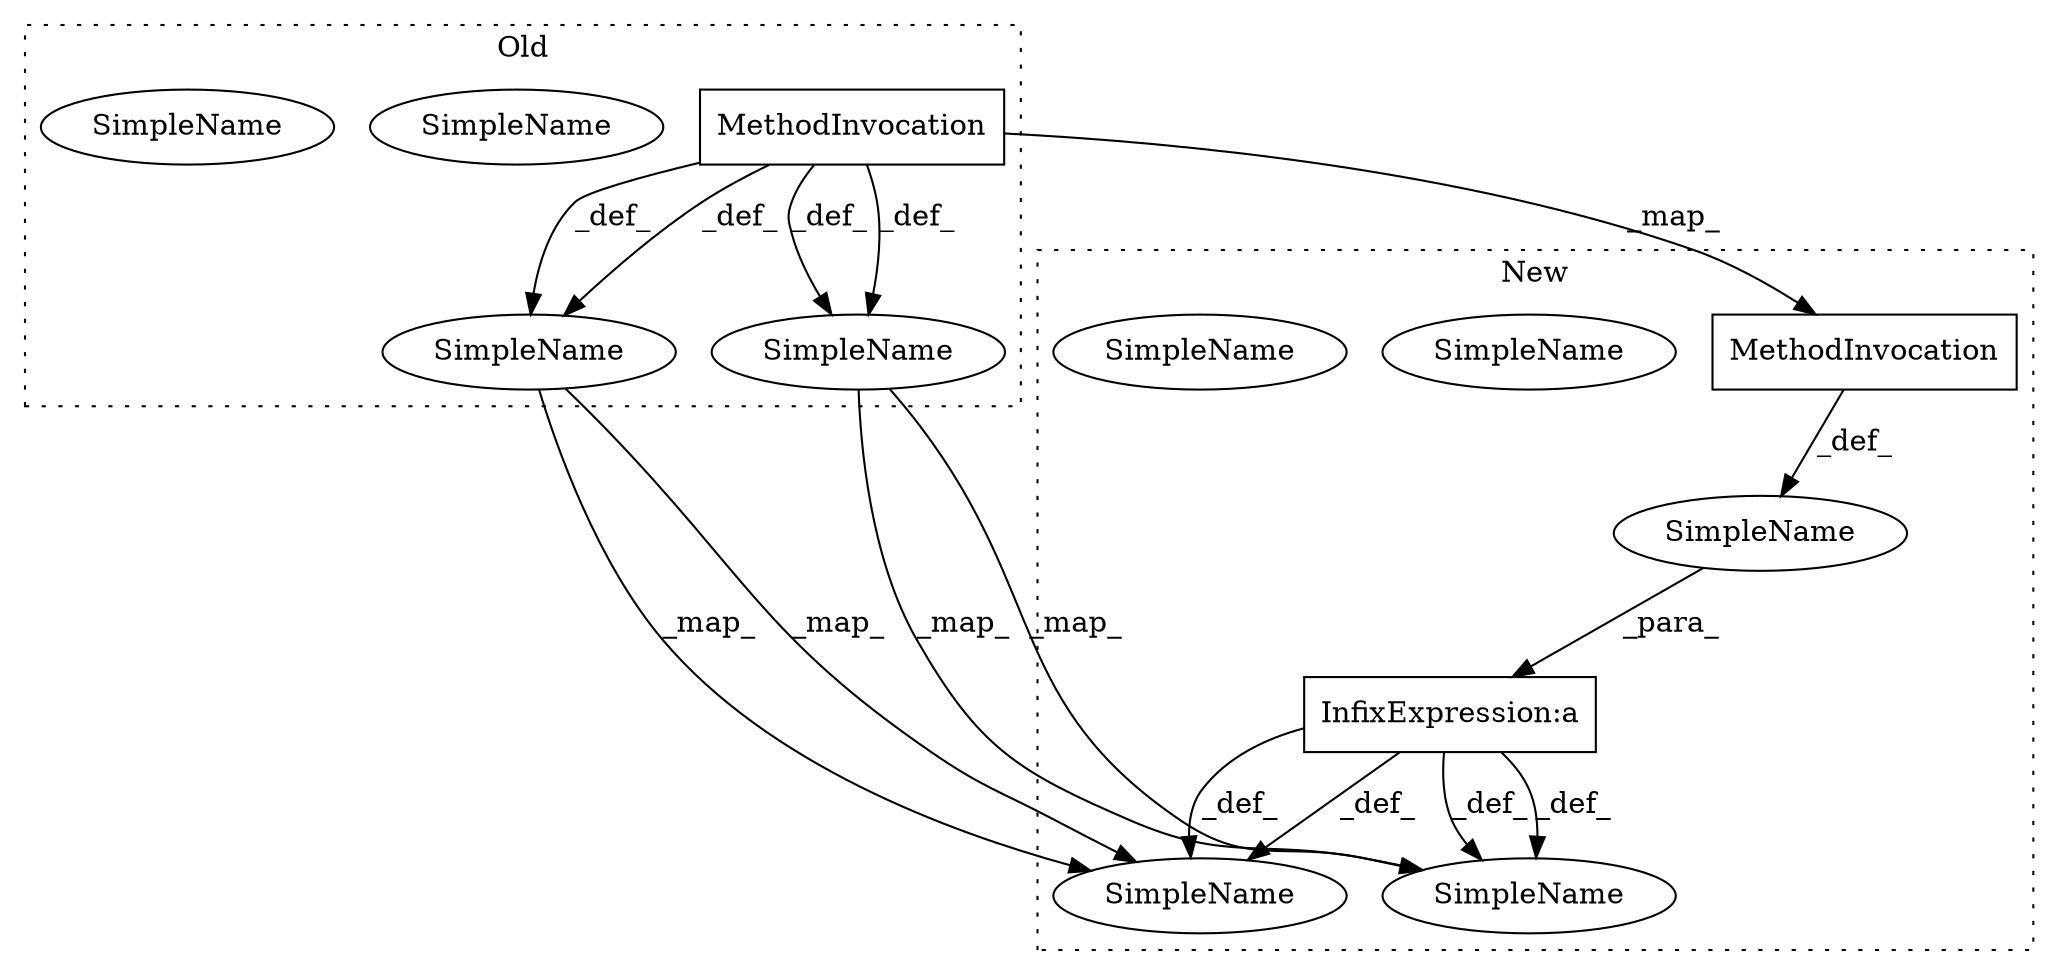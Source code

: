 digraph G {
subgraph cluster0 {
1 [label="MethodInvocation" a="32" s="2258,2263" l="4,1" shape="box"];
4 [label="SimpleName" a="42" s="2327" l="4" shape="ellipse"];
6 [label="SimpleName" a="42" s="2248" l="4" shape="ellipse"];
9 [label="SimpleName" a="42" s="2248" l="4" shape="ellipse"];
10 [label="SimpleName" a="42" s="2327" l="4" shape="ellipse"];
label = "Old";
style="dotted";
}
subgraph cluster1 {
2 [label="MethodInvocation" a="32" s="3243,3248" l="4,1" shape="box"];
3 [label="SimpleName" a="42" s="3232" l="4" shape="ellipse"];
5 [label="SimpleName" a="42" s="3341" l="4" shape="ellipse"];
7 [label="SimpleName" a="42" s="" l="" shape="ellipse"];
8 [label="SimpleName" a="42" s="3232" l="4" shape="ellipse"];
11 [label="SimpleName" a="42" s="3341" l="4" shape="ellipse"];
12 [label="InfixExpression:a" a="27" s="3249" l="3" shape="box"];
label = "New";
style="dotted";
}
1 -> 9 [label="_def_"];
1 -> 4 [label="_def_"];
1 -> 9 [label="_def_"];
1 -> 2 [label="_map_"];
1 -> 4 [label="_def_"];
2 -> 7 [label="_def_"];
4 -> 5 [label="_map_"];
4 -> 5 [label="_map_"];
7 -> 12 [label="_para_"];
9 -> 3 [label="_map_"];
9 -> 3 [label="_map_"];
12 -> 5 [label="_def_"];
12 -> 3 [label="_def_"];
12 -> 5 [label="_def_"];
12 -> 3 [label="_def_"];
}